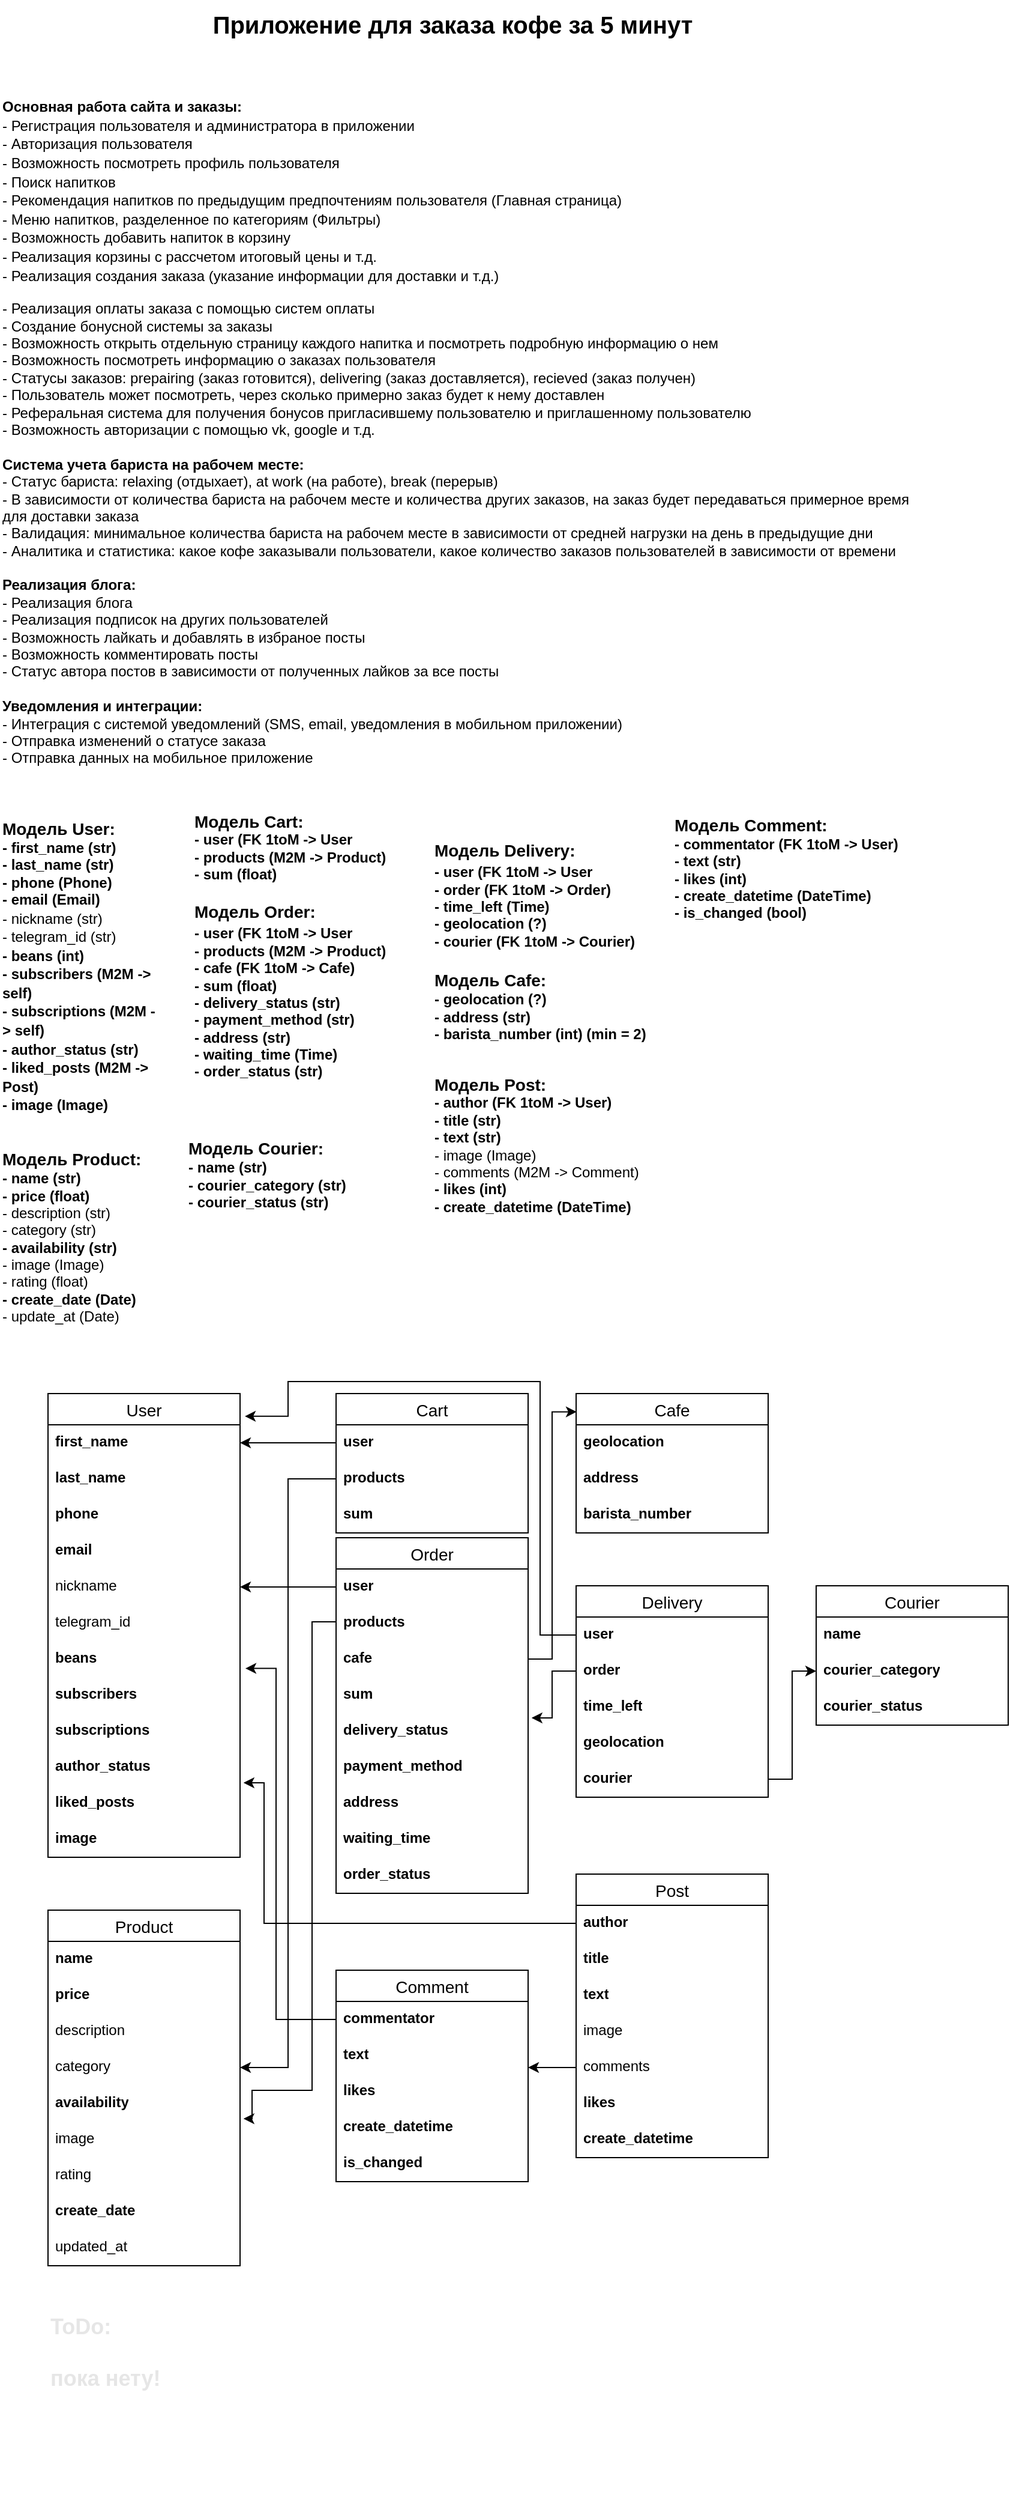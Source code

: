 <mxfile version="24.7.8">
  <diagram name="Страница — 1" id="ermdwkiMV3YH3vsaSGWZ">
    <mxGraphModel dx="1034" dy="701" grid="1" gridSize="10" guides="1" tooltips="1" connect="1" arrows="1" fold="1" page="1" pageScale="1" pageWidth="827" pageHeight="1169" math="0" shadow="0">
      <root>
        <mxCell id="0" />
        <mxCell id="1" parent="0" />
        <mxCell id="2UGpfIgIsperbDdM3htT-1" value="Приложение для заказа кофе за 5 минут&amp;nbsp;" style="text;html=1;align=center;verticalAlign=middle;whiteSpace=wrap;rounded=0;fontStyle=1;fontSize=20;" parent="1" vertex="1">
          <mxGeometry x="40" y="40" width="760" height="40" as="geometry" />
        </mxCell>
        <mxCell id="2UGpfIgIsperbDdM3htT-6" value="&lt;p style=&quot;line-height: 130%;&quot;&gt;&lt;b&gt;Основная работа сайта и заказы:&lt;/b&gt;&lt;br&gt;- Регистрация пользователя и администратора в приложении&amp;nbsp;&lt;br&gt;- Авторизация пользователя&amp;nbsp;&lt;br&gt;- Возможность посмотреть профиль пользователя&lt;br&gt;- Поиск напитков&amp;nbsp;&lt;br&gt;- Рекомендация напитков по предыдущим предпочтениям пользователя (Главная страница)&lt;br&gt;- Меню напитков, разделенное по категориям (Фильтры)&lt;br&gt;- Возможность добавить напиток в корзину&amp;nbsp;&lt;br&gt;- Реализация корзины с рассчетом итоговый цены и т.д.&lt;br&gt;- Реализация создания заказа (указание информации для доставки и т.д.)&lt;/p&gt;&lt;div&gt;- Реализация оплаты заказа с помощью систем оплаты&lt;br&gt;- Создание бонусной системы за заказы&lt;br&gt;- Возможность открыть отдельную страницу каждого напитка и посмотреть подробную информацию о нем&lt;br&gt;- Возможность посмотреть информацию о заказах пользователя&lt;br&gt;- Статусы заказов: prepairing (заказ готовится), delivering (заказ доставляется), recieved (заказ получен)&lt;br&gt;- Пользователь может посмотреть, через сколько примерно заказ будет к нему доставлен&lt;br&gt;- Реферальная система для получения бонусов пригласившему пользователю и приглашенному пользователю&lt;br&gt;- Возможность авторизации с помощью vk, google и т.д.&lt;br&gt;&lt;br&gt;&lt;b&gt;Система учета бариста на рабочем месте:&lt;br&gt;&lt;/b&gt;- Статус бариста: relaxing (отдыхает), at work (на работе), break (перерыв)&lt;br&gt;- В зависимости от количества бариста на рабочем месте и количества других заказов, на заказ будет передаваться примерное время для доставки заказа&lt;br&gt;- Валидация: минимальное количества бариста на рабочем месте в зависимости от средней нагрузки на день в предыдущие дни&lt;br&gt;- Аналитика и статистика: какое кофе заказывали пользователи, какое количество заказов пользователей в зависимости от времени&lt;br&gt;&lt;br&gt;&lt;b&gt;Реализация блога:&lt;/b&gt;&lt;br&gt;- Реализация блога&lt;br&gt;- Реализация подписок на других пользователей&lt;br&gt;- Возможность лайкать и добавлять в избраное посты&lt;br&gt;- Возможность комментировать посты&lt;br&gt;- Статус автора постов в зависимости от полученных лайков за все посты&lt;br&gt;&lt;br&gt;&lt;b&gt;Уведомления и интеграции:&lt;/b&gt;&lt;br&gt;- Интеграция с системой уведомлений (SMS, email, уведомления в мобильном приложении)&lt;br&gt;- Отправка изменений о статусе заказа&lt;br&gt;- Отправка данных на мобильное приложение&lt;/div&gt;&lt;p&gt;&lt;/p&gt;" style="text;html=1;align=left;verticalAlign=middle;whiteSpace=wrap;rounded=0;" parent="1" vertex="1">
          <mxGeometry x="40" y="120" width="760" height="560" as="geometry" />
        </mxCell>
        <mxCell id="2UGpfIgIsperbDdM3htT-7" value="&lt;font style=&quot;&quot;&gt;&lt;b style=&quot;&quot;&gt;&lt;font style=&quot;font-size: 14px;&quot;&gt;Модель User:&lt;/font&gt;&lt;/b&gt;&lt;br&gt;&lt;/font&gt;&lt;b&gt;- first_name (str)&lt;br&gt;- last_name (str)&lt;/b&gt;&lt;br&gt;&lt;b&gt;- phone (Phone)&lt;/b&gt;&lt;div style=&quot;line-height: 130%;&quot;&gt;&lt;b&gt;- email (Email)&lt;/b&gt;&lt;br&gt;- nickname (str)&lt;br&gt;- telegram_id (str)&lt;br&gt;&lt;b&gt;- beans (int)&lt;br&gt;- subscribers (M2M -&amp;gt; self)&lt;br&gt;- subscriptions (M2M -&amp;gt; self)&lt;br&gt;- author_status (str)&lt;br&gt;- liked_posts (M2M -&amp;gt; Post)&lt;br&gt;- image (Image)&lt;/b&gt;&lt;/div&gt;" style="text;html=1;align=left;verticalAlign=middle;whiteSpace=wrap;rounded=0;" parent="1" vertex="1">
          <mxGeometry x="40" y="720" width="130" height="250" as="geometry" />
        </mxCell>
        <mxCell id="2UGpfIgIsperbDdM3htT-8" value="&lt;font style=&quot;font-size: 12px;&quot;&gt;&lt;b style=&quot;&quot;&gt;&lt;font style=&quot;font-size: 14px;&quot;&gt;Модель Product:&lt;/font&gt;&lt;br&gt;&lt;/b&gt;&lt;font style=&quot;font-size: 12px;&quot;&gt;&lt;b&gt;- name (str)&lt;br&gt;- price (float)&lt;br&gt;&lt;/b&gt;- description (str)&lt;br&gt;- category (str)&lt;br&gt;&lt;/font&gt;&lt;/font&gt;&lt;font style=&quot;font-size: 12px;&quot;&gt;&lt;b&gt;- availability (str)&lt;/b&gt;&lt;br&gt;- image (Image)&lt;br&gt;- rating (float)&lt;br&gt;&lt;b&gt;- create_date (Date)&lt;br&gt;&lt;/b&gt;- update_at (Date)&lt;/font&gt;" style="text;html=1;align=left;verticalAlign=middle;whiteSpace=wrap;rounded=0;" parent="1" vertex="1">
          <mxGeometry x="40" y="990" width="150" height="160" as="geometry" />
        </mxCell>
        <mxCell id="2UGpfIgIsperbDdM3htT-9" value="&lt;font style=&quot;font-size: 12px;&quot;&gt;&lt;b style=&quot;&quot;&gt;&lt;font style=&quot;font-size: 14px;&quot;&gt;Модель Cart:&lt;br&gt;&lt;/font&gt;- user (FK 1toM -&amp;gt; User&lt;br&gt;&lt;/b&gt;&lt;span style=&quot;&quot;&gt;&lt;b&gt;- products (M2M -&amp;gt; Product)&amp;nbsp;&lt;/b&gt;&lt;br&gt;&lt;b&gt;- sum (float)&lt;/b&gt;&lt;br&gt;&lt;/span&gt;&lt;/font&gt;" style="text;html=1;align=left;verticalAlign=middle;whiteSpace=wrap;rounded=0;" parent="1" vertex="1">
          <mxGeometry x="200" y="720" width="200" height="50" as="geometry" />
        </mxCell>
        <mxCell id="2UGpfIgIsperbDdM3htT-10" value="&lt;font style=&quot;font-size: 12px;&quot;&gt;&lt;b style=&quot;&quot;&gt;&lt;font style=&quot;font-size: 14px;&quot;&gt;Модель Order:&lt;/font&gt;&lt;/b&gt;&lt;/font&gt;&lt;div&gt;&lt;font style=&quot;&quot;&gt;&lt;b&gt;- user (FK 1toM -&amp;gt; User&lt;/b&gt;&lt;b style=&quot;&quot;&gt;&lt;span style=&quot;font-size: 14px;&quot;&gt;&lt;br&gt;&lt;/span&gt;&lt;/b&gt;&lt;span style=&quot;font-size: 12px;&quot;&gt;&lt;b&gt;- products (M2M -&amp;gt; Product)&amp;nbsp;&lt;br&gt;- cafe (FK 1toM -&amp;gt; Cafe)&lt;/b&gt;&lt;br&gt;&lt;b&gt;- sum (float)&lt;br&gt;- delivery_status (str)&lt;/b&gt;&lt;br&gt;&lt;b&gt;- payment_method (str)&lt;/b&gt;&lt;br&gt;&lt;b&gt;- address (str)&lt;/b&gt;&lt;br&gt;&lt;b&gt;- waiting_time (Time)&lt;br&gt;- order_status (str)&lt;br&gt;&lt;/b&gt;&lt;/span&gt;&lt;/font&gt;&lt;/div&gt;" style="text;html=1;align=left;verticalAlign=middle;whiteSpace=wrap;rounded=0;" parent="1" vertex="1">
          <mxGeometry x="200" y="800" width="210" height="130" as="geometry" />
        </mxCell>
        <mxCell id="2UGpfIgIsperbDdM3htT-11" value="&lt;font style=&quot;font-size: 12px;&quot;&gt;&lt;b style=&quot;&quot;&gt;&lt;font style=&quot;font-size: 14px;&quot;&gt;Модель Delivery:&lt;/font&gt;&lt;/b&gt;&lt;/font&gt;&lt;div&gt;&lt;font style=&quot;&quot;&gt;&lt;b&gt;- user (FK 1toM -&amp;gt; User&lt;/b&gt;&lt;b style=&quot;&quot;&gt;&lt;span style=&quot;font-size: 14px;&quot;&gt;&lt;br&gt;&lt;/span&gt;&lt;/b&gt;&lt;span style=&quot;font-size: 12px;&quot;&gt;&lt;b&gt;- order (FK 1toM -&amp;gt; Order)&lt;br&gt;- time_left (Time)&lt;/b&gt;&lt;br&gt;&lt;b&gt;- geolocation (?)&lt;/b&gt;&lt;br&gt;&lt;b&gt;- courier (FK 1toM -&amp;gt; Courier)&lt;/b&gt;&lt;br&gt;&lt;/span&gt;&lt;/font&gt;&lt;/div&gt;" style="text;html=1;align=left;verticalAlign=middle;whiteSpace=wrap;rounded=0;" parent="1" vertex="1">
          <mxGeometry x="400" y="720" width="210" height="130" as="geometry" />
        </mxCell>
        <mxCell id="2UGpfIgIsperbDdM3htT-14" value="&lt;font style=&quot;font-size: 12px;&quot;&gt;&lt;b style=&quot;&quot;&gt;&lt;font style=&quot;font-size: 14px;&quot;&gt;Модель Cafe:&lt;/font&gt;&lt;br&gt;&lt;/b&gt;&lt;span style=&quot;&quot;&gt;&lt;b&gt;- geolocation (?)&lt;br&gt;-&amp;nbsp;&lt;/b&gt;&lt;/span&gt;&lt;b&gt;address&amp;nbsp;&lt;/b&gt;&lt;span style=&quot;&quot;&gt;&lt;b&gt;(str)&lt;br&gt;- barista_number (int) (min = 2)&lt;/b&gt;&lt;br&gt;&lt;br&gt;&lt;/span&gt;&lt;/font&gt;" style="text;html=1;align=left;verticalAlign=middle;whiteSpace=wrap;rounded=0;" parent="1" vertex="1">
          <mxGeometry x="400" y="850" width="210" height="70" as="geometry" />
        </mxCell>
        <mxCell id="2UGpfIgIsperbDdM3htT-15" value="&lt;font style=&quot;font-size: 12px;&quot;&gt;&lt;b style=&quot;&quot;&gt;&lt;font style=&quot;font-size: 14px;&quot;&gt;Модель Post:&lt;/font&gt;&lt;br&gt;&lt;/b&gt;&lt;span style=&quot;&quot;&gt;&lt;b&gt;- author (FK 1toM -&amp;gt; User)&lt;br&gt;- title (str)&lt;/b&gt;&lt;/span&gt;&lt;/font&gt;&lt;div&gt;&lt;font style=&quot;font-size: 12px;&quot;&gt;&lt;span style=&quot;&quot;&gt;&lt;b&gt;- text (str)&lt;/b&gt;&lt;br&gt;- image (Image)&lt;br&gt;- comments (M2M -&amp;gt; Comment)&lt;br&gt;&lt;b&gt;- likes (int)&lt;br&gt;- create_datetime (DateTime)&lt;/b&gt;&lt;br&gt;&lt;br&gt;&lt;/span&gt;&lt;/font&gt;&lt;/div&gt;" style="text;html=1;align=left;verticalAlign=middle;whiteSpace=wrap;rounded=0;" parent="1" vertex="1">
          <mxGeometry x="400" y="940" width="210" height="120" as="geometry" />
        </mxCell>
        <mxCell id="2UGpfIgIsperbDdM3htT-16" value="&lt;font style=&quot;font-size: 12px;&quot;&gt;&lt;b style=&quot;&quot;&gt;&lt;font style=&quot;font-size: 14px;&quot;&gt;Модель Comment:&lt;/font&gt;&lt;br&gt;&lt;/b&gt;&lt;span style=&quot;&quot;&gt;&lt;b&gt;- commentator (FK 1toM -&amp;gt; User)&lt;/b&gt;&lt;br&gt;&lt;/span&gt;&lt;/font&gt;&lt;div&gt;&lt;font style=&quot;font-size: 12px;&quot;&gt;&lt;span style=&quot;&quot;&gt;&lt;b&gt;- text (str)&lt;br&gt;- likes (int)&lt;/b&gt;&lt;/span&gt;&lt;/font&gt;&lt;/div&gt;&lt;div&gt;&lt;font style=&quot;font-size: 12px;&quot;&gt;&lt;span style=&quot;&quot;&gt;&lt;b&gt;- create_datetime (DateTime)&lt;/b&gt;&lt;/span&gt;&lt;/font&gt;&lt;/div&gt;&lt;div&gt;&lt;font style=&quot;font-size: 12px;&quot;&gt;&lt;span style=&quot;&quot;&gt;&lt;b&gt;- is_changed (bool)&lt;/b&gt;&lt;br&gt;&lt;br&gt;&lt;/span&gt;&lt;/font&gt;&lt;/div&gt;" style="text;html=1;align=left;verticalAlign=middle;whiteSpace=wrap;rounded=0;" parent="1" vertex="1">
          <mxGeometry x="600" y="720" width="210" height="100" as="geometry" />
        </mxCell>
        <mxCell id="2UGpfIgIsperbDdM3htT-18" value="User" style="swimlane;fontStyle=0;childLayout=stackLayout;horizontal=1;startSize=26;horizontalStack=0;resizeParent=1;resizeParentMax=0;resizeLast=0;collapsible=1;marginBottom=0;align=center;fontSize=14;" parent="1" vertex="1">
          <mxGeometry x="80" y="1200" width="160" height="386" as="geometry">
            <mxRectangle x="80" y="1200" width="70" height="30" as="alternateBounds" />
          </mxGeometry>
        </mxCell>
        <mxCell id="2UGpfIgIsperbDdM3htT-19" value="&lt;b&gt;first_name&lt;/b&gt;" style="text;strokeColor=none;fillColor=none;spacingLeft=4;spacingRight=4;overflow=hidden;rotatable=0;points=[[0,0.5],[1,0.5]];portConstraint=eastwest;fontSize=12;whiteSpace=wrap;html=1;" parent="2UGpfIgIsperbDdM3htT-18" vertex="1">
          <mxGeometry y="26" width="160" height="30" as="geometry" />
        </mxCell>
        <mxCell id="2UGpfIgIsperbDdM3htT-20" value="&lt;b&gt;last_name&lt;/b&gt;" style="text;strokeColor=none;fillColor=none;spacingLeft=4;spacingRight=4;overflow=hidden;rotatable=0;points=[[0,0.5],[1,0.5]];portConstraint=eastwest;fontSize=12;whiteSpace=wrap;html=1;" parent="2UGpfIgIsperbDdM3htT-18" vertex="1">
          <mxGeometry y="56" width="160" height="30" as="geometry" />
        </mxCell>
        <mxCell id="2UGpfIgIsperbDdM3htT-21" value="&lt;b&gt;phone&amp;nbsp;&lt;/b&gt;" style="text;strokeColor=none;fillColor=none;spacingLeft=4;spacingRight=4;overflow=hidden;rotatable=0;points=[[0,0.5],[1,0.5]];portConstraint=eastwest;fontSize=12;whiteSpace=wrap;html=1;" parent="2UGpfIgIsperbDdM3htT-18" vertex="1">
          <mxGeometry y="86" width="160" height="30" as="geometry" />
        </mxCell>
        <mxCell id="2UGpfIgIsperbDdM3htT-23" value="&lt;b&gt;email&lt;/b&gt;" style="text;strokeColor=none;fillColor=none;spacingLeft=4;spacingRight=4;overflow=hidden;rotatable=0;points=[[0,0.5],[1,0.5]];portConstraint=eastwest;fontSize=12;whiteSpace=wrap;html=1;" parent="2UGpfIgIsperbDdM3htT-18" vertex="1">
          <mxGeometry y="116" width="160" height="30" as="geometry" />
        </mxCell>
        <mxCell id="2UGpfIgIsperbDdM3htT-24" value="nickname" style="text;strokeColor=none;fillColor=none;spacingLeft=4;spacingRight=4;overflow=hidden;rotatable=0;points=[[0,0.5],[1,0.5]];portConstraint=eastwest;fontSize=12;whiteSpace=wrap;html=1;" parent="2UGpfIgIsperbDdM3htT-18" vertex="1">
          <mxGeometry y="146" width="160" height="30" as="geometry" />
        </mxCell>
        <mxCell id="2UGpfIgIsperbDdM3htT-25" value="telegram_id" style="text;strokeColor=none;fillColor=none;spacingLeft=4;spacingRight=4;overflow=hidden;rotatable=0;points=[[0,0.5],[1,0.5]];portConstraint=eastwest;fontSize=12;whiteSpace=wrap;html=1;" parent="2UGpfIgIsperbDdM3htT-18" vertex="1">
          <mxGeometry y="176" width="160" height="30" as="geometry" />
        </mxCell>
        <mxCell id="2UGpfIgIsperbDdM3htT-26" value="&lt;b&gt;beans&lt;/b&gt;" style="text;strokeColor=none;fillColor=none;spacingLeft=4;spacingRight=4;overflow=hidden;rotatable=0;points=[[0,0.5],[1,0.5]];portConstraint=eastwest;fontSize=12;whiteSpace=wrap;html=1;" parent="2UGpfIgIsperbDdM3htT-18" vertex="1">
          <mxGeometry y="206" width="160" height="30" as="geometry" />
        </mxCell>
        <mxCell id="2UGpfIgIsperbDdM3htT-27" value="&lt;b&gt;subscribers&lt;/b&gt;" style="text;strokeColor=none;fillColor=none;spacingLeft=4;spacingRight=4;overflow=hidden;rotatable=0;points=[[0,0.5],[1,0.5]];portConstraint=eastwest;fontSize=12;whiteSpace=wrap;html=1;" parent="2UGpfIgIsperbDdM3htT-18" vertex="1">
          <mxGeometry y="236" width="160" height="30" as="geometry" />
        </mxCell>
        <mxCell id="2UGpfIgIsperbDdM3htT-28" value="&lt;b&gt;subscriptions&lt;/b&gt;" style="text;strokeColor=none;fillColor=none;spacingLeft=4;spacingRight=4;overflow=hidden;rotatable=0;points=[[0,0.5],[1,0.5]];portConstraint=eastwest;fontSize=12;whiteSpace=wrap;html=1;" parent="2UGpfIgIsperbDdM3htT-18" vertex="1">
          <mxGeometry y="266" width="160" height="30" as="geometry" />
        </mxCell>
        <mxCell id="2UGpfIgIsperbDdM3htT-29" value="&lt;b&gt;author_status&lt;/b&gt;" style="text;strokeColor=none;fillColor=none;spacingLeft=4;spacingRight=4;overflow=hidden;rotatable=0;points=[[0,0.5],[1,0.5]];portConstraint=eastwest;fontSize=12;whiteSpace=wrap;html=1;" parent="2UGpfIgIsperbDdM3htT-18" vertex="1">
          <mxGeometry y="296" width="160" height="30" as="geometry" />
        </mxCell>
        <mxCell id="2UGpfIgIsperbDdM3htT-30" value="&lt;b&gt;liked_posts&lt;/b&gt;" style="text;strokeColor=none;fillColor=none;spacingLeft=4;spacingRight=4;overflow=hidden;rotatable=0;points=[[0,0.5],[1,0.5]];portConstraint=eastwest;fontSize=12;whiteSpace=wrap;html=1;" parent="2UGpfIgIsperbDdM3htT-18" vertex="1">
          <mxGeometry y="326" width="160" height="30" as="geometry" />
        </mxCell>
        <mxCell id="2UGpfIgIsperbDdM3htT-93" value="&lt;b&gt;image&lt;/b&gt;" style="text;strokeColor=none;fillColor=none;spacingLeft=4;spacingRight=4;overflow=hidden;rotatable=0;points=[[0,0.5],[1,0.5]];portConstraint=eastwest;fontSize=12;whiteSpace=wrap;html=1;" parent="2UGpfIgIsperbDdM3htT-18" vertex="1">
          <mxGeometry y="356" width="160" height="30" as="geometry" />
        </mxCell>
        <mxCell id="2UGpfIgIsperbDdM3htT-31" value="Product" style="swimlane;fontStyle=0;childLayout=stackLayout;horizontal=1;startSize=26;horizontalStack=0;resizeParent=1;resizeParentMax=0;resizeLast=0;collapsible=1;marginBottom=0;align=center;fontSize=14;" parent="1" vertex="1">
          <mxGeometry x="80" y="1630" width="160" height="296" as="geometry">
            <mxRectangle x="80" y="1200" width="70" height="30" as="alternateBounds" />
          </mxGeometry>
        </mxCell>
        <mxCell id="2UGpfIgIsperbDdM3htT-32" value="&lt;b&gt;name&lt;/b&gt;" style="text;strokeColor=none;fillColor=none;spacingLeft=4;spacingRight=4;overflow=hidden;rotatable=0;points=[[0,0.5],[1,0.5]];portConstraint=eastwest;fontSize=12;whiteSpace=wrap;html=1;" parent="2UGpfIgIsperbDdM3htT-31" vertex="1">
          <mxGeometry y="26" width="160" height="30" as="geometry" />
        </mxCell>
        <mxCell id="2UGpfIgIsperbDdM3htT-33" value="&lt;b&gt;price&lt;/b&gt;" style="text;strokeColor=none;fillColor=none;spacingLeft=4;spacingRight=4;overflow=hidden;rotatable=0;points=[[0,0.5],[1,0.5]];portConstraint=eastwest;fontSize=12;whiteSpace=wrap;html=1;" parent="2UGpfIgIsperbDdM3htT-31" vertex="1">
          <mxGeometry y="56" width="160" height="30" as="geometry" />
        </mxCell>
        <mxCell id="2UGpfIgIsperbDdM3htT-34" value="description" style="text;strokeColor=none;fillColor=none;spacingLeft=4;spacingRight=4;overflow=hidden;rotatable=0;points=[[0,0.5],[1,0.5]];portConstraint=eastwest;fontSize=12;whiteSpace=wrap;html=1;" parent="2UGpfIgIsperbDdM3htT-31" vertex="1">
          <mxGeometry y="86" width="160" height="30" as="geometry" />
        </mxCell>
        <mxCell id="2UGpfIgIsperbDdM3htT-35" value="category" style="text;strokeColor=none;fillColor=none;spacingLeft=4;spacingRight=4;overflow=hidden;rotatable=0;points=[[0,0.5],[1,0.5]];portConstraint=eastwest;fontSize=12;whiteSpace=wrap;html=1;" parent="2UGpfIgIsperbDdM3htT-31" vertex="1">
          <mxGeometry y="116" width="160" height="30" as="geometry" />
        </mxCell>
        <mxCell id="2UGpfIgIsperbDdM3htT-36" value="&lt;b&gt;availability&lt;/b&gt;" style="text;strokeColor=none;fillColor=none;spacingLeft=4;spacingRight=4;overflow=hidden;rotatable=0;points=[[0,0.5],[1,0.5]];portConstraint=eastwest;fontSize=12;whiteSpace=wrap;html=1;" parent="2UGpfIgIsperbDdM3htT-31" vertex="1">
          <mxGeometry y="146" width="160" height="30" as="geometry" />
        </mxCell>
        <mxCell id="2UGpfIgIsperbDdM3htT-37" value="&lt;span&gt;image&lt;/span&gt;" style="text;strokeColor=none;fillColor=none;spacingLeft=4;spacingRight=4;overflow=hidden;rotatable=0;points=[[0,0.5],[1,0.5]];portConstraint=eastwest;fontSize=12;whiteSpace=wrap;html=1;fontStyle=0" parent="2UGpfIgIsperbDdM3htT-31" vertex="1">
          <mxGeometry y="176" width="160" height="30" as="geometry" />
        </mxCell>
        <mxCell id="2UGpfIgIsperbDdM3htT-38" value="rating" style="text;strokeColor=none;fillColor=none;spacingLeft=4;spacingRight=4;overflow=hidden;rotatable=0;points=[[0,0.5],[1,0.5]];portConstraint=eastwest;fontSize=12;whiteSpace=wrap;html=1;" parent="2UGpfIgIsperbDdM3htT-31" vertex="1">
          <mxGeometry y="206" width="160" height="30" as="geometry" />
        </mxCell>
        <mxCell id="2UGpfIgIsperbDdM3htT-39" value="&lt;b&gt;create_date&lt;/b&gt;" style="text;strokeColor=none;fillColor=none;spacingLeft=4;spacingRight=4;overflow=hidden;rotatable=0;points=[[0,0.5],[1,0.5]];portConstraint=eastwest;fontSize=12;whiteSpace=wrap;html=1;" parent="2UGpfIgIsperbDdM3htT-31" vertex="1">
          <mxGeometry y="236" width="160" height="30" as="geometry" />
        </mxCell>
        <mxCell id="2UGpfIgIsperbDdM3htT-40" value="updated_at" style="text;strokeColor=none;fillColor=none;spacingLeft=4;spacingRight=4;overflow=hidden;rotatable=0;points=[[0,0.5],[1,0.5]];portConstraint=eastwest;fontSize=12;whiteSpace=wrap;html=1;" parent="2UGpfIgIsperbDdM3htT-31" vertex="1">
          <mxGeometry y="266" width="160" height="30" as="geometry" />
        </mxCell>
        <mxCell id="2UGpfIgIsperbDdM3htT-43" value="Cart" style="swimlane;fontStyle=0;childLayout=stackLayout;horizontal=1;startSize=26;horizontalStack=0;resizeParent=1;resizeParentMax=0;resizeLast=0;collapsible=1;marginBottom=0;align=center;fontSize=14;" parent="1" vertex="1">
          <mxGeometry x="320" y="1200" width="160" height="116" as="geometry">
            <mxRectangle x="80" y="1200" width="70" height="30" as="alternateBounds" />
          </mxGeometry>
        </mxCell>
        <mxCell id="LiLD6YsfcbwsXmjhns37-1" value="user" style="text;strokeColor=none;fillColor=none;spacingLeft=4;spacingRight=4;overflow=hidden;rotatable=0;points=[[0,0.5],[1,0.5]];portConstraint=eastwest;fontSize=12;whiteSpace=wrap;html=1;fontStyle=1" vertex="1" parent="2UGpfIgIsperbDdM3htT-43">
          <mxGeometry y="26" width="160" height="30" as="geometry" />
        </mxCell>
        <mxCell id="2UGpfIgIsperbDdM3htT-44" value="products" style="text;strokeColor=none;fillColor=none;spacingLeft=4;spacingRight=4;overflow=hidden;rotatable=0;points=[[0,0.5],[1,0.5]];portConstraint=eastwest;fontSize=12;whiteSpace=wrap;html=1;fontStyle=1" parent="2UGpfIgIsperbDdM3htT-43" vertex="1">
          <mxGeometry y="56" width="160" height="30" as="geometry" />
        </mxCell>
        <mxCell id="2UGpfIgIsperbDdM3htT-45" value="sum" style="text;strokeColor=none;fillColor=none;spacingLeft=4;spacingRight=4;overflow=hidden;rotatable=0;points=[[0,0.5],[1,0.5]];portConstraint=eastwest;fontSize=12;whiteSpace=wrap;html=1;fontStyle=1" parent="2UGpfIgIsperbDdM3htT-43" vertex="1">
          <mxGeometry y="86" width="160" height="30" as="geometry" />
        </mxCell>
        <mxCell id="2UGpfIgIsperbDdM3htT-57" style="edgeStyle=orthogonalEdgeStyle;rounded=0;orthogonalLoop=1;jettySize=auto;html=1;entryX=1;entryY=0.5;entryDx=0;entryDy=0;" parent="1" source="2UGpfIgIsperbDdM3htT-44" target="2UGpfIgIsperbDdM3htT-35" edge="1">
          <mxGeometry relative="1" as="geometry" />
        </mxCell>
        <mxCell id="2UGpfIgIsperbDdM3htT-58" value="Order" style="swimlane;fontStyle=0;childLayout=stackLayout;horizontal=1;startSize=26;horizontalStack=0;resizeParent=1;resizeParentMax=0;resizeLast=0;collapsible=1;marginBottom=0;align=center;fontSize=14;" parent="1" vertex="1">
          <mxGeometry x="320" y="1320" width="160" height="296" as="geometry">
            <mxRectangle x="80" y="1200" width="70" height="30" as="alternateBounds" />
          </mxGeometry>
        </mxCell>
        <mxCell id="LiLD6YsfcbwsXmjhns37-3" value="user" style="text;strokeColor=none;fillColor=none;spacingLeft=4;spacingRight=4;overflow=hidden;rotatable=0;points=[[0,0.5],[1,0.5]];portConstraint=eastwest;fontSize=12;whiteSpace=wrap;html=1;fontStyle=1" vertex="1" parent="2UGpfIgIsperbDdM3htT-58">
          <mxGeometry y="26" width="160" height="30" as="geometry" />
        </mxCell>
        <mxCell id="2UGpfIgIsperbDdM3htT-59" value="&lt;span&gt;products&lt;/span&gt;" style="text;strokeColor=none;fillColor=none;spacingLeft=4;spacingRight=4;overflow=hidden;rotatable=0;points=[[0,0.5],[1,0.5]];portConstraint=eastwest;fontSize=12;whiteSpace=wrap;html=1;fontStyle=1" parent="2UGpfIgIsperbDdM3htT-58" vertex="1">
          <mxGeometry y="56" width="160" height="30" as="geometry" />
        </mxCell>
        <mxCell id="2UGpfIgIsperbDdM3htT-60" value="&lt;span&gt;cafe&lt;/span&gt;" style="text;strokeColor=none;fillColor=none;spacingLeft=4;spacingRight=4;overflow=hidden;rotatable=0;points=[[0,0.5],[1,0.5]];portConstraint=eastwest;fontSize=12;whiteSpace=wrap;html=1;fontStyle=1" parent="2UGpfIgIsperbDdM3htT-58" vertex="1">
          <mxGeometry y="86" width="160" height="30" as="geometry" />
        </mxCell>
        <mxCell id="2UGpfIgIsperbDdM3htT-61" value="sum" style="text;strokeColor=none;fillColor=none;spacingLeft=4;spacingRight=4;overflow=hidden;rotatable=0;points=[[0,0.5],[1,0.5]];portConstraint=eastwest;fontSize=12;whiteSpace=wrap;html=1;fontStyle=1" parent="2UGpfIgIsperbDdM3htT-58" vertex="1">
          <mxGeometry y="116" width="160" height="30" as="geometry" />
        </mxCell>
        <mxCell id="2UGpfIgIsperbDdM3htT-62" value="&lt;span&gt;delivery_status&lt;/span&gt;" style="text;strokeColor=none;fillColor=none;spacingLeft=4;spacingRight=4;overflow=hidden;rotatable=0;points=[[0,0.5],[1,0.5]];portConstraint=eastwest;fontSize=12;whiteSpace=wrap;html=1;fontStyle=1" parent="2UGpfIgIsperbDdM3htT-58" vertex="1">
          <mxGeometry y="146" width="160" height="30" as="geometry" />
        </mxCell>
        <mxCell id="2UGpfIgIsperbDdM3htT-63" value="&lt;span&gt;payment_method&lt;/span&gt;" style="text;strokeColor=none;fillColor=none;spacingLeft=4;spacingRight=4;overflow=hidden;rotatable=0;points=[[0,0.5],[1,0.5]];portConstraint=eastwest;fontSize=12;whiteSpace=wrap;html=1;fontStyle=1" parent="2UGpfIgIsperbDdM3htT-58" vertex="1">
          <mxGeometry y="176" width="160" height="30" as="geometry" />
        </mxCell>
        <mxCell id="2UGpfIgIsperbDdM3htT-64" value="&lt;b&gt;address&amp;nbsp;&lt;/b&gt;" style="text;strokeColor=none;fillColor=none;spacingLeft=4;spacingRight=4;overflow=hidden;rotatable=0;points=[[0,0.5],[1,0.5]];portConstraint=eastwest;fontSize=12;whiteSpace=wrap;html=1;fontStyle=1" parent="2UGpfIgIsperbDdM3htT-58" vertex="1">
          <mxGeometry y="206" width="160" height="30" as="geometry" />
        </mxCell>
        <mxCell id="2UGpfIgIsperbDdM3htT-65" value="&lt;span&gt;waiting_time&lt;/span&gt;" style="text;strokeColor=none;fillColor=none;spacingLeft=4;spacingRight=4;overflow=hidden;rotatable=0;points=[[0,0.5],[1,0.5]];portConstraint=eastwest;fontSize=12;whiteSpace=wrap;html=1;fontStyle=1" parent="2UGpfIgIsperbDdM3htT-58" vertex="1">
          <mxGeometry y="236" width="160" height="30" as="geometry" />
        </mxCell>
        <mxCell id="2UGpfIgIsperbDdM3htT-66" value="&lt;span&gt;order_status&lt;/span&gt;" style="text;strokeColor=none;fillColor=none;spacingLeft=4;spacingRight=4;overflow=hidden;rotatable=0;points=[[0,0.5],[1,0.5]];portConstraint=eastwest;fontSize=12;whiteSpace=wrap;html=1;fontStyle=1" parent="2UGpfIgIsperbDdM3htT-58" vertex="1">
          <mxGeometry y="266" width="160" height="30" as="geometry" />
        </mxCell>
        <mxCell id="2UGpfIgIsperbDdM3htT-68" style="edgeStyle=orthogonalEdgeStyle;rounded=0;orthogonalLoop=1;jettySize=auto;html=1;entryX=1.018;entryY=0.92;entryDx=0;entryDy=0;entryPerimeter=0;" parent="1" source="2UGpfIgIsperbDdM3htT-59" target="2UGpfIgIsperbDdM3htT-36" edge="1">
          <mxGeometry relative="1" as="geometry">
            <Array as="points">
              <mxPoint x="300" y="1390" />
              <mxPoint x="300" y="1780" />
              <mxPoint x="250" y="1780" />
              <mxPoint x="250" y="1804" />
            </Array>
          </mxGeometry>
        </mxCell>
        <mxCell id="2UGpfIgIsperbDdM3htT-69" value="Cafe" style="swimlane;fontStyle=0;childLayout=stackLayout;horizontal=1;startSize=26;horizontalStack=0;resizeParent=1;resizeParentMax=0;resizeLast=0;collapsible=1;marginBottom=0;align=center;fontSize=14;" parent="1" vertex="1">
          <mxGeometry x="520" y="1200" width="160" height="116" as="geometry">
            <mxRectangle x="80" y="1200" width="70" height="30" as="alternateBounds" />
          </mxGeometry>
        </mxCell>
        <mxCell id="2UGpfIgIsperbDdM3htT-70" value="geolocation" style="text;strokeColor=none;fillColor=none;spacingLeft=4;spacingRight=4;overflow=hidden;rotatable=0;points=[[0,0.5],[1,0.5]];portConstraint=eastwest;fontSize=12;whiteSpace=wrap;html=1;fontStyle=1" parent="2UGpfIgIsperbDdM3htT-69" vertex="1">
          <mxGeometry y="26" width="160" height="30" as="geometry" />
        </mxCell>
        <mxCell id="2UGpfIgIsperbDdM3htT-71" value="&lt;b&gt;address&amp;nbsp;&lt;/b&gt;" style="text;strokeColor=none;fillColor=none;spacingLeft=4;spacingRight=4;overflow=hidden;rotatable=0;points=[[0,0.5],[1,0.5]];portConstraint=eastwest;fontSize=12;whiteSpace=wrap;html=1;fontStyle=1" parent="2UGpfIgIsperbDdM3htT-69" vertex="1">
          <mxGeometry y="56" width="160" height="30" as="geometry" />
        </mxCell>
        <mxCell id="2UGpfIgIsperbDdM3htT-72" value="barista_number" style="text;strokeColor=none;fillColor=none;spacingLeft=4;spacingRight=4;overflow=hidden;rotatable=0;points=[[0,0.5],[1,0.5]];portConstraint=eastwest;fontSize=12;whiteSpace=wrap;html=1;fontStyle=1" parent="2UGpfIgIsperbDdM3htT-69" vertex="1">
          <mxGeometry y="86" width="160" height="30" as="geometry" />
        </mxCell>
        <mxCell id="2UGpfIgIsperbDdM3htT-73" style="edgeStyle=orthogonalEdgeStyle;rounded=0;orthogonalLoop=1;jettySize=auto;html=1;entryX=0.003;entryY=0.131;entryDx=0;entryDy=0;entryPerimeter=0;" parent="1" source="2UGpfIgIsperbDdM3htT-60" target="2UGpfIgIsperbDdM3htT-69" edge="1">
          <mxGeometry relative="1" as="geometry" />
        </mxCell>
        <mxCell id="2UGpfIgIsperbDdM3htT-74" value="Delivery" style="swimlane;fontStyle=0;childLayout=stackLayout;horizontal=1;startSize=26;horizontalStack=0;resizeParent=1;resizeParentMax=0;resizeLast=0;collapsible=1;marginBottom=0;align=center;fontSize=14;" parent="1" vertex="1">
          <mxGeometry x="520" y="1360" width="160" height="176" as="geometry">
            <mxRectangle x="80" y="1200" width="70" height="30" as="alternateBounds" />
          </mxGeometry>
        </mxCell>
        <mxCell id="LiLD6YsfcbwsXmjhns37-4" value="user" style="text;strokeColor=none;fillColor=none;spacingLeft=4;spacingRight=4;overflow=hidden;rotatable=0;points=[[0,0.5],[1,0.5]];portConstraint=eastwest;fontSize=12;whiteSpace=wrap;html=1;fontStyle=1" vertex="1" parent="2UGpfIgIsperbDdM3htT-74">
          <mxGeometry y="26" width="160" height="30" as="geometry" />
        </mxCell>
        <mxCell id="2UGpfIgIsperbDdM3htT-75" value="&lt;span&gt;order&lt;/span&gt;" style="text;strokeColor=none;fillColor=none;spacingLeft=4;spacingRight=4;overflow=hidden;rotatable=0;points=[[0,0.5],[1,0.5]];portConstraint=eastwest;fontSize=12;whiteSpace=wrap;html=1;fontStyle=1" parent="2UGpfIgIsperbDdM3htT-74" vertex="1">
          <mxGeometry y="56" width="160" height="30" as="geometry" />
        </mxCell>
        <mxCell id="2UGpfIgIsperbDdM3htT-76" value="&lt;span&gt;time_left&lt;/span&gt;" style="text;strokeColor=none;fillColor=none;spacingLeft=4;spacingRight=4;overflow=hidden;rotatable=0;points=[[0,0.5],[1,0.5]];portConstraint=eastwest;fontSize=12;whiteSpace=wrap;html=1;fontStyle=1" parent="2UGpfIgIsperbDdM3htT-74" vertex="1">
          <mxGeometry y="86" width="160" height="30" as="geometry" />
        </mxCell>
        <mxCell id="2UGpfIgIsperbDdM3htT-77" value="geolocation" style="text;strokeColor=none;fillColor=none;spacingLeft=4;spacingRight=4;overflow=hidden;rotatable=0;points=[[0,0.5],[1,0.5]];portConstraint=eastwest;fontSize=12;whiteSpace=wrap;html=1;fontStyle=1" parent="2UGpfIgIsperbDdM3htT-74" vertex="1">
          <mxGeometry y="116" width="160" height="30" as="geometry" />
        </mxCell>
        <mxCell id="2UGpfIgIsperbDdM3htT-78" value="&lt;b&gt;courier&lt;/b&gt;" style="text;strokeColor=none;fillColor=none;spacingLeft=4;spacingRight=4;overflow=hidden;rotatable=0;points=[[0,0.5],[1,0.5]];portConstraint=eastwest;fontSize=12;whiteSpace=wrap;html=1;" parent="2UGpfIgIsperbDdM3htT-74" vertex="1">
          <mxGeometry y="146" width="160" height="30" as="geometry" />
        </mxCell>
        <mxCell id="2UGpfIgIsperbDdM3htT-84" style="edgeStyle=orthogonalEdgeStyle;rounded=0;orthogonalLoop=1;jettySize=auto;html=1;entryX=1.018;entryY=0.133;entryDx=0;entryDy=0;entryPerimeter=0;" parent="1" source="2UGpfIgIsperbDdM3htT-75" target="2UGpfIgIsperbDdM3htT-62" edge="1">
          <mxGeometry relative="1" as="geometry" />
        </mxCell>
        <mxCell id="2UGpfIgIsperbDdM3htT-85" value="Post" style="swimlane;fontStyle=0;childLayout=stackLayout;horizontal=1;startSize=26;horizontalStack=0;resizeParent=1;resizeParentMax=0;resizeLast=0;collapsible=1;marginBottom=0;align=center;fontSize=14;" parent="1" vertex="1">
          <mxGeometry x="520" y="1600" width="160" height="236" as="geometry">
            <mxRectangle x="80" y="1200" width="70" height="30" as="alternateBounds" />
          </mxGeometry>
        </mxCell>
        <mxCell id="2UGpfIgIsperbDdM3htT-86" value="&lt;span&gt;author&lt;/span&gt;" style="text;strokeColor=none;fillColor=none;spacingLeft=4;spacingRight=4;overflow=hidden;rotatable=0;points=[[0,0.5],[1,0.5]];portConstraint=eastwest;fontSize=12;whiteSpace=wrap;html=1;fontStyle=1" parent="2UGpfIgIsperbDdM3htT-85" vertex="1">
          <mxGeometry y="26" width="160" height="30" as="geometry" />
        </mxCell>
        <mxCell id="2UGpfIgIsperbDdM3htT-87" value="&lt;span&gt;title&lt;/span&gt;" style="text;strokeColor=none;fillColor=none;spacingLeft=4;spacingRight=4;overflow=hidden;rotatable=0;points=[[0,0.5],[1,0.5]];portConstraint=eastwest;fontSize=12;whiteSpace=wrap;html=1;fontStyle=1" parent="2UGpfIgIsperbDdM3htT-85" vertex="1">
          <mxGeometry y="56" width="160" height="30" as="geometry" />
        </mxCell>
        <mxCell id="2UGpfIgIsperbDdM3htT-88" value="text" style="text;strokeColor=none;fillColor=none;spacingLeft=4;spacingRight=4;overflow=hidden;rotatable=0;points=[[0,0.5],[1,0.5]];portConstraint=eastwest;fontSize=12;whiteSpace=wrap;html=1;fontStyle=1" parent="2UGpfIgIsperbDdM3htT-85" vertex="1">
          <mxGeometry y="86" width="160" height="30" as="geometry" />
        </mxCell>
        <mxCell id="2UGpfIgIsperbDdM3htT-89" value="&lt;span&gt;image&lt;/span&gt;" style="text;strokeColor=none;fillColor=none;spacingLeft=4;spacingRight=4;overflow=hidden;rotatable=0;points=[[0,0.5],[1,0.5]];portConstraint=eastwest;fontSize=12;whiteSpace=wrap;html=1;fontStyle=0" parent="2UGpfIgIsperbDdM3htT-85" vertex="1">
          <mxGeometry y="116" width="160" height="30" as="geometry" />
        </mxCell>
        <mxCell id="2UGpfIgIsperbDdM3htT-90" value="&lt;span&gt;comments&lt;/span&gt;" style="text;strokeColor=none;fillColor=none;spacingLeft=4;spacingRight=4;overflow=hidden;rotatable=0;points=[[0,0.5],[1,0.5]];portConstraint=eastwest;fontSize=12;whiteSpace=wrap;html=1;fontStyle=0" parent="2UGpfIgIsperbDdM3htT-85" vertex="1">
          <mxGeometry y="146" width="160" height="30" as="geometry" />
        </mxCell>
        <mxCell id="2UGpfIgIsperbDdM3htT-91" value="&lt;span&gt;likes&lt;/span&gt;" style="text;strokeColor=none;fillColor=none;spacingLeft=4;spacingRight=4;overflow=hidden;rotatable=0;points=[[0,0.5],[1,0.5]];portConstraint=eastwest;fontSize=12;whiteSpace=wrap;html=1;fontStyle=1" parent="2UGpfIgIsperbDdM3htT-85" vertex="1">
          <mxGeometry y="176" width="160" height="30" as="geometry" />
        </mxCell>
        <mxCell id="2UGpfIgIsperbDdM3htT-94" value="&lt;span&gt;create_datetime&lt;/span&gt;" style="text;strokeColor=none;fillColor=none;spacingLeft=4;spacingRight=4;overflow=hidden;rotatable=0;points=[[0,0.5],[1,0.5]];portConstraint=eastwest;fontSize=12;whiteSpace=wrap;html=1;fontStyle=1" parent="2UGpfIgIsperbDdM3htT-85" vertex="1">
          <mxGeometry y="206" width="160" height="30" as="geometry" />
        </mxCell>
        <mxCell id="2UGpfIgIsperbDdM3htT-92" style="edgeStyle=orthogonalEdgeStyle;rounded=0;orthogonalLoop=1;jettySize=auto;html=1;entryX=1.018;entryY=-0.067;entryDx=0;entryDy=0;entryPerimeter=0;" parent="1" source="2UGpfIgIsperbDdM3htT-86" target="2UGpfIgIsperbDdM3htT-30" edge="1">
          <mxGeometry relative="1" as="geometry">
            <Array as="points">
              <mxPoint x="260" y="1641" />
              <mxPoint x="260" y="1524" />
            </Array>
          </mxGeometry>
        </mxCell>
        <mxCell id="2UGpfIgIsperbDdM3htT-95" value="Comment" style="swimlane;fontStyle=0;childLayout=stackLayout;horizontal=1;startSize=26;horizontalStack=0;resizeParent=1;resizeParentMax=0;resizeLast=0;collapsible=1;marginBottom=0;align=center;fontSize=14;" parent="1" vertex="1">
          <mxGeometry x="320" y="1680" width="160" height="176" as="geometry">
            <mxRectangle x="80" y="1200" width="70" height="30" as="alternateBounds" />
          </mxGeometry>
        </mxCell>
        <mxCell id="2UGpfIgIsperbDdM3htT-96" value="commentator" style="text;strokeColor=none;fillColor=none;spacingLeft=4;spacingRight=4;overflow=hidden;rotatable=0;points=[[0,0.5],[1,0.5]];portConstraint=eastwest;fontSize=12;whiteSpace=wrap;html=1;fontStyle=1" parent="2UGpfIgIsperbDdM3htT-95" vertex="1">
          <mxGeometry y="26" width="160" height="30" as="geometry" />
        </mxCell>
        <mxCell id="2UGpfIgIsperbDdM3htT-97" value="text" style="text;strokeColor=none;fillColor=none;spacingLeft=4;spacingRight=4;overflow=hidden;rotatable=0;points=[[0,0.5],[1,0.5]];portConstraint=eastwest;fontSize=12;whiteSpace=wrap;html=1;fontStyle=1" parent="2UGpfIgIsperbDdM3htT-95" vertex="1">
          <mxGeometry y="56" width="160" height="30" as="geometry" />
        </mxCell>
        <mxCell id="2UGpfIgIsperbDdM3htT-98" value="likes" style="text;strokeColor=none;fillColor=none;spacingLeft=4;spacingRight=4;overflow=hidden;rotatable=0;points=[[0,0.5],[1,0.5]];portConstraint=eastwest;fontSize=12;whiteSpace=wrap;html=1;fontStyle=1" parent="2UGpfIgIsperbDdM3htT-95" vertex="1">
          <mxGeometry y="86" width="160" height="30" as="geometry" />
        </mxCell>
        <mxCell id="2UGpfIgIsperbDdM3htT-99" value="create_datetime" style="text;strokeColor=none;fillColor=none;spacingLeft=4;spacingRight=4;overflow=hidden;rotatable=0;points=[[0,0.5],[1,0.5]];portConstraint=eastwest;fontSize=12;whiteSpace=wrap;html=1;fontStyle=1" parent="2UGpfIgIsperbDdM3htT-95" vertex="1">
          <mxGeometry y="116" width="160" height="30" as="geometry" />
        </mxCell>
        <mxCell id="2UGpfIgIsperbDdM3htT-100" value="is_changed" style="text;strokeColor=none;fillColor=none;spacingLeft=4;spacingRight=4;overflow=hidden;rotatable=0;points=[[0,0.5],[1,0.5]];portConstraint=eastwest;fontSize=12;whiteSpace=wrap;html=1;fontStyle=1" parent="2UGpfIgIsperbDdM3htT-95" vertex="1">
          <mxGeometry y="146" width="160" height="30" as="geometry" />
        </mxCell>
        <mxCell id="2UGpfIgIsperbDdM3htT-101" style="edgeStyle=orthogonalEdgeStyle;rounded=0;orthogonalLoop=1;jettySize=auto;html=1;entryX=1;entryY=0.833;entryDx=0;entryDy=0;entryPerimeter=0;" parent="1" source="2UGpfIgIsperbDdM3htT-90" target="2UGpfIgIsperbDdM3htT-97" edge="1">
          <mxGeometry relative="1" as="geometry" />
        </mxCell>
        <mxCell id="2UGpfIgIsperbDdM3htT-103" style="edgeStyle=orthogonalEdgeStyle;rounded=0;orthogonalLoop=1;jettySize=auto;html=1;entryX=1.028;entryY=0.76;entryDx=0;entryDy=0;entryPerimeter=0;" parent="1" source="2UGpfIgIsperbDdM3htT-96" target="2UGpfIgIsperbDdM3htT-26" edge="1">
          <mxGeometry relative="1" as="geometry">
            <Array as="points">
              <mxPoint x="270" y="1721" />
              <mxPoint x="270" y="1429" />
            </Array>
          </mxGeometry>
        </mxCell>
        <mxCell id="2UGpfIgIsperbDdM3htT-104" value="&lt;font style=&quot;font-size: 12px;&quot;&gt;&lt;b style=&quot;&quot;&gt;&lt;font style=&quot;font-size: 14px;&quot;&gt;Модель Courier:&lt;br&gt;&lt;/font&gt;- name (str)&lt;br&gt;&lt;/b&gt;&lt;span style=&quot;&quot;&gt;&lt;b&gt;-&amp;nbsp;&lt;/b&gt;&lt;/span&gt;&lt;b&gt;courier_category (str)&lt;/b&gt;&lt;/font&gt;&lt;div&gt;&lt;font style=&quot;font-size: 12px;&quot;&gt;&lt;b&gt;-&amp;nbsp;&lt;/b&gt;&lt;b&gt;courier_status (str)&lt;/b&gt;&lt;span style=&quot;&quot;&gt;&lt;b&gt;&lt;br&gt;&lt;/b&gt;&lt;br&gt;&lt;/span&gt;&lt;/font&gt;&lt;/div&gt;" style="text;html=1;align=left;verticalAlign=middle;whiteSpace=wrap;rounded=0;" parent="1" vertex="1">
          <mxGeometry x="195" y="960" width="210" height="130" as="geometry" />
        </mxCell>
        <mxCell id="2UGpfIgIsperbDdM3htT-105" value="Courier" style="swimlane;fontStyle=0;childLayout=stackLayout;horizontal=1;startSize=26;horizontalStack=0;resizeParent=1;resizeParentMax=0;resizeLast=0;collapsible=1;marginBottom=0;align=center;fontSize=14;" parent="1" vertex="1">
          <mxGeometry x="720" y="1360" width="160" height="116" as="geometry">
            <mxRectangle x="80" y="1200" width="70" height="30" as="alternateBounds" />
          </mxGeometry>
        </mxCell>
        <mxCell id="2UGpfIgIsperbDdM3htT-106" value="name" style="text;strokeColor=none;fillColor=none;spacingLeft=4;spacingRight=4;overflow=hidden;rotatable=0;points=[[0,0.5],[1,0.5]];portConstraint=eastwest;fontSize=12;whiteSpace=wrap;html=1;fontStyle=1" parent="2UGpfIgIsperbDdM3htT-105" vertex="1">
          <mxGeometry y="26" width="160" height="30" as="geometry" />
        </mxCell>
        <mxCell id="2UGpfIgIsperbDdM3htT-107" value="&lt;b&gt;courier_category&lt;/b&gt;" style="text;strokeColor=none;fillColor=none;spacingLeft=4;spacingRight=4;overflow=hidden;rotatable=0;points=[[0,0.5],[1,0.5]];portConstraint=eastwest;fontSize=12;whiteSpace=wrap;html=1;fontStyle=1" parent="2UGpfIgIsperbDdM3htT-105" vertex="1">
          <mxGeometry y="56" width="160" height="30" as="geometry" />
        </mxCell>
        <mxCell id="2UGpfIgIsperbDdM3htT-108" value="courier_status" style="text;strokeColor=none;fillColor=none;spacingLeft=4;spacingRight=4;overflow=hidden;rotatable=0;points=[[0,0.5],[1,0.5]];portConstraint=eastwest;fontSize=12;whiteSpace=wrap;html=1;fontStyle=1" parent="2UGpfIgIsperbDdM3htT-105" vertex="1">
          <mxGeometry y="86" width="160" height="30" as="geometry" />
        </mxCell>
        <mxCell id="2UGpfIgIsperbDdM3htT-110" style="edgeStyle=orthogonalEdgeStyle;rounded=0;orthogonalLoop=1;jettySize=auto;html=1;exitX=1;exitY=0.5;exitDx=0;exitDy=0;entryX=0;entryY=0.5;entryDx=0;entryDy=0;" parent="1" source="2UGpfIgIsperbDdM3htT-78" target="2UGpfIgIsperbDdM3htT-107" edge="1">
          <mxGeometry relative="1" as="geometry" />
        </mxCell>
        <mxCell id="LiLD6YsfcbwsXmjhns37-6" style="edgeStyle=orthogonalEdgeStyle;rounded=0;orthogonalLoop=1;jettySize=auto;html=1;entryX=1;entryY=0.5;entryDx=0;entryDy=0;" edge="1" parent="1" source="LiLD6YsfcbwsXmjhns37-3" target="2UGpfIgIsperbDdM3htT-24">
          <mxGeometry relative="1" as="geometry" />
        </mxCell>
        <mxCell id="LiLD6YsfcbwsXmjhns37-7" style="edgeStyle=orthogonalEdgeStyle;rounded=0;orthogonalLoop=1;jettySize=auto;html=1;entryX=1;entryY=0.5;entryDx=0;entryDy=0;" edge="1" parent="1" source="LiLD6YsfcbwsXmjhns37-1" target="2UGpfIgIsperbDdM3htT-19">
          <mxGeometry relative="1" as="geometry" />
        </mxCell>
        <mxCell id="LiLD6YsfcbwsXmjhns37-8" style="edgeStyle=orthogonalEdgeStyle;rounded=0;orthogonalLoop=1;jettySize=auto;html=1;entryX=1.025;entryY=0.049;entryDx=0;entryDy=0;entryPerimeter=0;" edge="1" parent="1" source="LiLD6YsfcbwsXmjhns37-4" target="2UGpfIgIsperbDdM3htT-18">
          <mxGeometry relative="1" as="geometry">
            <Array as="points">
              <mxPoint x="490" y="1401" />
              <mxPoint x="490" y="1190" />
              <mxPoint x="280" y="1190" />
              <mxPoint x="280" y="1219" />
            </Array>
          </mxGeometry>
        </mxCell>
        <mxCell id="LiLD6YsfcbwsXmjhns37-9" value="&lt;div style=&quot;&quot;&gt;&lt;b style=&quot;color: rgb(230, 230, 230); background-color: initial; font-size: 18px;&quot;&gt;ToDo:&lt;/b&gt;&lt;/div&gt;&lt;div style=&quot;&quot;&gt;&lt;b style=&quot;color: rgb(230, 230, 230); background-color: initial; font-size: 18px;&quot;&gt;&lt;br&gt;&lt;/b&gt;&lt;/div&gt;&lt;div style=&quot;&quot;&gt;&lt;b style=&quot;color: rgb(230, 230, 230); background-color: initial; font-size: 18px;&quot;&gt;пока нету!&lt;/b&gt;&lt;/div&gt;&lt;div&gt;&lt;div style=&quot;font-size: 15px;&quot;&gt;&lt;br&gt;&lt;/div&gt;&lt;div style=&quot;font-size: 15px;&quot;&gt;&lt;br&gt;&lt;/div&gt;&lt;div style=&quot;font-size: 15px;&quot;&gt;&lt;font style=&quot;font-size: 15px;&quot; color=&quot;#e6e6e6&quot;&gt;&lt;br&gt;&lt;/font&gt;&lt;div style=&quot;&quot;&gt;&lt;br&gt;&lt;/div&gt;&lt;/div&gt;&lt;/div&gt;" style="text;html=1;align=left;verticalAlign=top;whiteSpace=wrap;rounded=0;" vertex="1" parent="1">
          <mxGeometry x="80" y="1960" width="720" height="160" as="geometry" />
        </mxCell>
      </root>
    </mxGraphModel>
  </diagram>
</mxfile>
